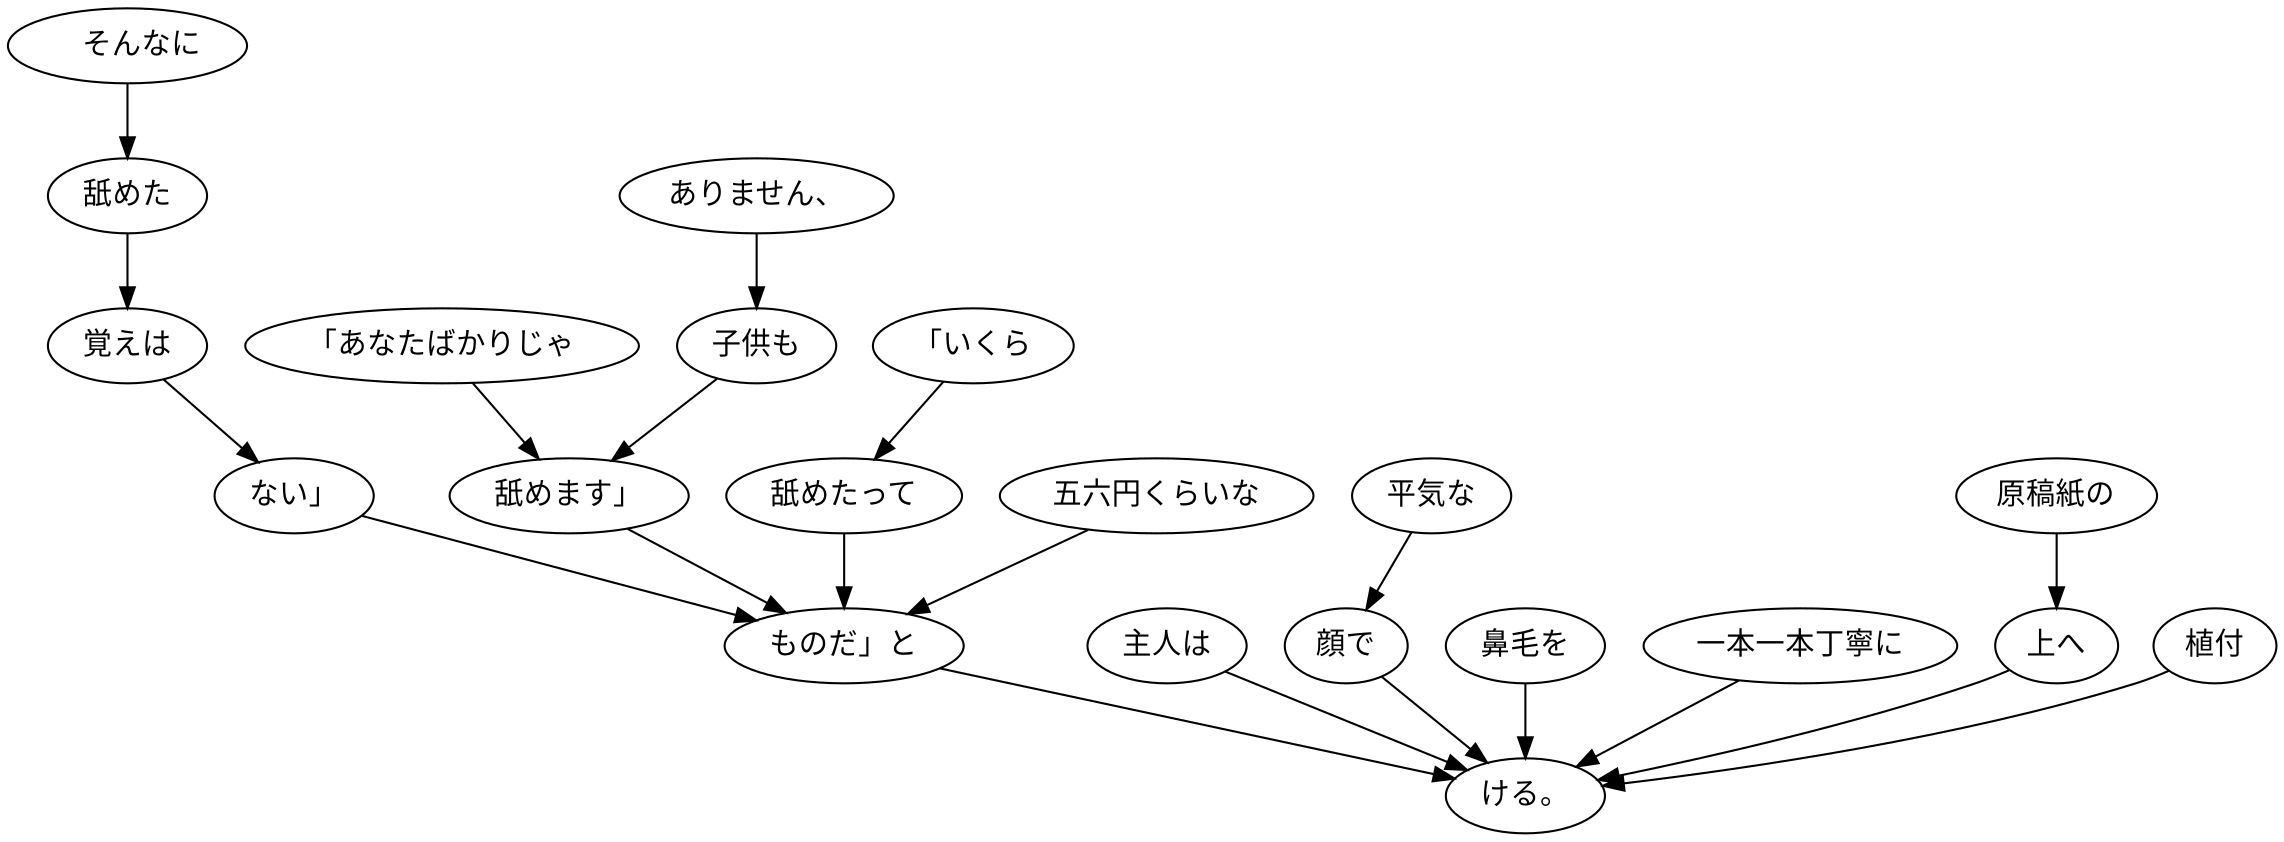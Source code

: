 digraph graph1356 {
	node0 [label="　そんなに"];
	node1 [label="舐めた"];
	node2 [label="覚えは"];
	node3 [label="ない」"];
	node4 [label="「あなたばかりじゃ"];
	node5 [label="ありません、"];
	node6 [label="子供も"];
	node7 [label="舐めます」"];
	node8 [label="「いくら"];
	node9 [label="舐めたって"];
	node10 [label="五六円くらいな"];
	node11 [label="ものだ」と"];
	node12 [label="主人は"];
	node13 [label="平気な"];
	node14 [label="顔で"];
	node15 [label="鼻毛を"];
	node16 [label="一本一本丁寧に"];
	node17 [label="原稿紙の"];
	node18 [label="上へ"];
	node19 [label="植付"];
	node20 [label="ける。"];
	node0 -> node1;
	node1 -> node2;
	node2 -> node3;
	node3 -> node11;
	node4 -> node7;
	node5 -> node6;
	node6 -> node7;
	node7 -> node11;
	node8 -> node9;
	node9 -> node11;
	node10 -> node11;
	node11 -> node20;
	node12 -> node20;
	node13 -> node14;
	node14 -> node20;
	node15 -> node20;
	node16 -> node20;
	node17 -> node18;
	node18 -> node20;
	node19 -> node20;
}
